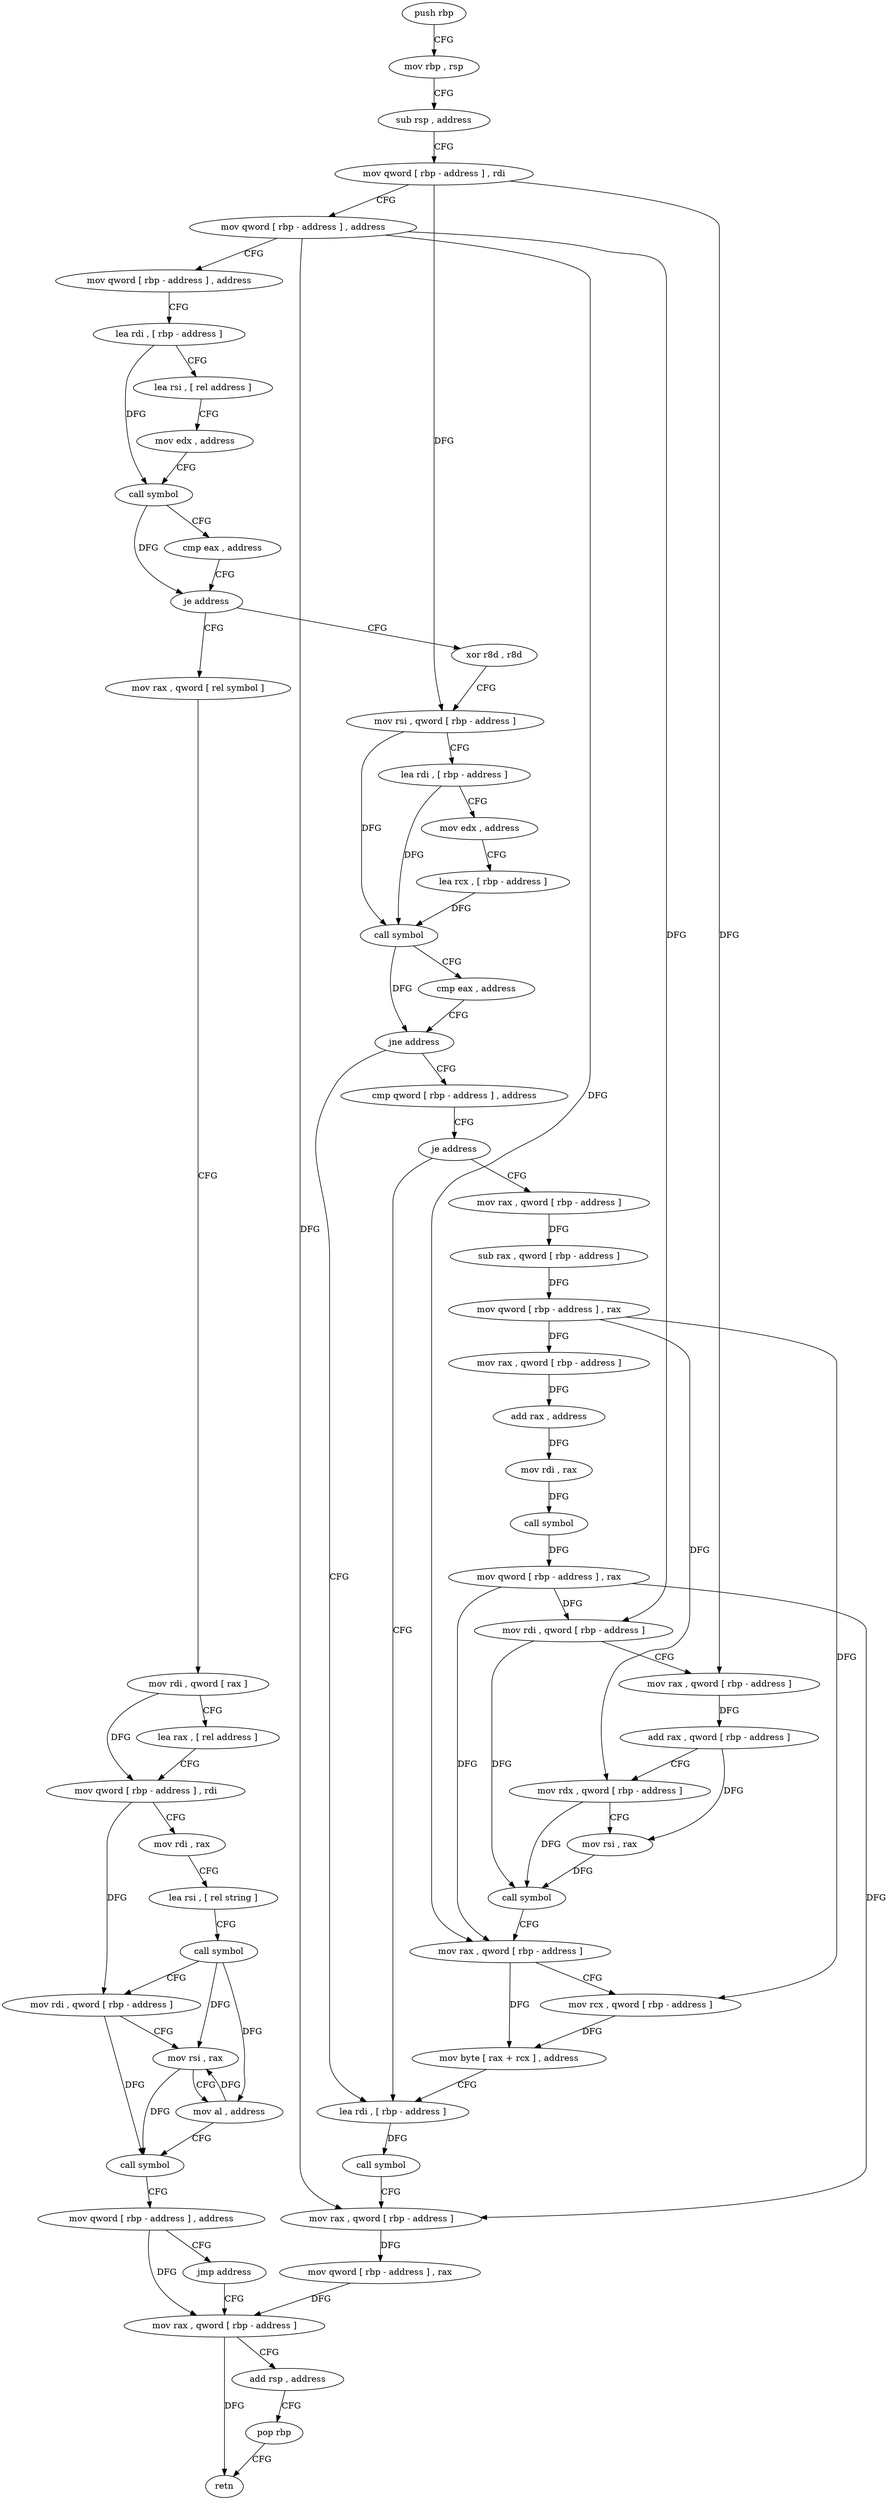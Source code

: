 digraph "func" {
"80064" [label = "push rbp" ]
"80065" [label = "mov rbp , rsp" ]
"80068" [label = "sub rsp , address" ]
"80075" [label = "mov qword [ rbp - address ] , rdi" ]
"80079" [label = "mov qword [ rbp - address ] , address" ]
"80087" [label = "mov qword [ rbp - address ] , address" ]
"80095" [label = "lea rdi , [ rbp - address ]" ]
"80099" [label = "lea rsi , [ rel address ]" ]
"80106" [label = "mov edx , address" ]
"80111" [label = "call symbol" ]
"80116" [label = "cmp eax , address" ]
"80119" [label = "je address" ]
"80188" [label = "xor r8d , r8d" ]
"80125" [label = "mov rax , qword [ rel symbol ]" ]
"80191" [label = "mov rsi , qword [ rbp - address ]" ]
"80195" [label = "lea rdi , [ rbp - address ]" ]
"80199" [label = "mov edx , address" ]
"80204" [label = "lea rcx , [ rbp - address ]" ]
"80208" [label = "call symbol" ]
"80213" [label = "cmp eax , address" ]
"80216" [label = "jne address" ]
"80303" [label = "lea rdi , [ rbp - address ]" ]
"80222" [label = "cmp qword [ rbp - address ] , address" ]
"80132" [label = "mov rdi , qword [ rax ]" ]
"80135" [label = "lea rax , [ rel address ]" ]
"80142" [label = "mov qword [ rbp - address ] , rdi" ]
"80146" [label = "mov rdi , rax" ]
"80149" [label = "lea rsi , [ rel string ]" ]
"80156" [label = "call symbol" ]
"80161" [label = "mov rdi , qword [ rbp - address ]" ]
"80165" [label = "mov rsi , rax" ]
"80168" [label = "mov al , address" ]
"80170" [label = "call symbol" ]
"80175" [label = "mov qword [ rbp - address ] , address" ]
"80183" [label = "jmp address" ]
"80320" [label = "mov rax , qword [ rbp - address ]" ]
"80307" [label = "call symbol" ]
"80312" [label = "mov rax , qword [ rbp - address ]" ]
"80316" [label = "mov qword [ rbp - address ] , rax" ]
"80227" [label = "je address" ]
"80233" [label = "mov rax , qword [ rbp - address ]" ]
"80324" [label = "add rsp , address" ]
"80331" [label = "pop rbp" ]
"80332" [label = "retn" ]
"80237" [label = "sub rax , qword [ rbp - address ]" ]
"80241" [label = "mov qword [ rbp - address ] , rax" ]
"80245" [label = "mov rax , qword [ rbp - address ]" ]
"80249" [label = "add rax , address" ]
"80255" [label = "mov rdi , rax" ]
"80258" [label = "call symbol" ]
"80263" [label = "mov qword [ rbp - address ] , rax" ]
"80267" [label = "mov rdi , qword [ rbp - address ]" ]
"80271" [label = "mov rax , qword [ rbp - address ]" ]
"80275" [label = "add rax , qword [ rbp - address ]" ]
"80279" [label = "mov rdx , qword [ rbp - address ]" ]
"80283" [label = "mov rsi , rax" ]
"80286" [label = "call symbol" ]
"80291" [label = "mov rax , qword [ rbp - address ]" ]
"80295" [label = "mov rcx , qword [ rbp - address ]" ]
"80299" [label = "mov byte [ rax + rcx ] , address" ]
"80064" -> "80065" [ label = "CFG" ]
"80065" -> "80068" [ label = "CFG" ]
"80068" -> "80075" [ label = "CFG" ]
"80075" -> "80079" [ label = "CFG" ]
"80075" -> "80191" [ label = "DFG" ]
"80075" -> "80271" [ label = "DFG" ]
"80079" -> "80087" [ label = "CFG" ]
"80079" -> "80312" [ label = "DFG" ]
"80079" -> "80267" [ label = "DFG" ]
"80079" -> "80291" [ label = "DFG" ]
"80087" -> "80095" [ label = "CFG" ]
"80095" -> "80099" [ label = "CFG" ]
"80095" -> "80111" [ label = "DFG" ]
"80099" -> "80106" [ label = "CFG" ]
"80106" -> "80111" [ label = "CFG" ]
"80111" -> "80116" [ label = "CFG" ]
"80111" -> "80119" [ label = "DFG" ]
"80116" -> "80119" [ label = "CFG" ]
"80119" -> "80188" [ label = "CFG" ]
"80119" -> "80125" [ label = "CFG" ]
"80188" -> "80191" [ label = "CFG" ]
"80125" -> "80132" [ label = "CFG" ]
"80191" -> "80195" [ label = "CFG" ]
"80191" -> "80208" [ label = "DFG" ]
"80195" -> "80199" [ label = "CFG" ]
"80195" -> "80208" [ label = "DFG" ]
"80199" -> "80204" [ label = "CFG" ]
"80204" -> "80208" [ label = "DFG" ]
"80208" -> "80213" [ label = "CFG" ]
"80208" -> "80216" [ label = "DFG" ]
"80213" -> "80216" [ label = "CFG" ]
"80216" -> "80303" [ label = "CFG" ]
"80216" -> "80222" [ label = "CFG" ]
"80303" -> "80307" [ label = "DFG" ]
"80222" -> "80227" [ label = "CFG" ]
"80132" -> "80135" [ label = "CFG" ]
"80132" -> "80142" [ label = "DFG" ]
"80135" -> "80142" [ label = "CFG" ]
"80142" -> "80146" [ label = "CFG" ]
"80142" -> "80161" [ label = "DFG" ]
"80146" -> "80149" [ label = "CFG" ]
"80149" -> "80156" [ label = "CFG" ]
"80156" -> "80161" [ label = "CFG" ]
"80156" -> "80165" [ label = "DFG" ]
"80156" -> "80168" [ label = "DFG" ]
"80161" -> "80165" [ label = "CFG" ]
"80161" -> "80170" [ label = "DFG" ]
"80165" -> "80168" [ label = "CFG" ]
"80165" -> "80170" [ label = "DFG" ]
"80168" -> "80170" [ label = "CFG" ]
"80168" -> "80165" [ label = "DFG" ]
"80170" -> "80175" [ label = "CFG" ]
"80175" -> "80183" [ label = "CFG" ]
"80175" -> "80320" [ label = "DFG" ]
"80183" -> "80320" [ label = "CFG" ]
"80320" -> "80324" [ label = "CFG" ]
"80320" -> "80332" [ label = "DFG" ]
"80307" -> "80312" [ label = "CFG" ]
"80312" -> "80316" [ label = "DFG" ]
"80316" -> "80320" [ label = "DFG" ]
"80227" -> "80303" [ label = "CFG" ]
"80227" -> "80233" [ label = "CFG" ]
"80233" -> "80237" [ label = "DFG" ]
"80324" -> "80331" [ label = "CFG" ]
"80331" -> "80332" [ label = "CFG" ]
"80237" -> "80241" [ label = "DFG" ]
"80241" -> "80245" [ label = "DFG" ]
"80241" -> "80279" [ label = "DFG" ]
"80241" -> "80295" [ label = "DFG" ]
"80245" -> "80249" [ label = "DFG" ]
"80249" -> "80255" [ label = "DFG" ]
"80255" -> "80258" [ label = "DFG" ]
"80258" -> "80263" [ label = "DFG" ]
"80263" -> "80267" [ label = "DFG" ]
"80263" -> "80312" [ label = "DFG" ]
"80263" -> "80291" [ label = "DFG" ]
"80267" -> "80271" [ label = "CFG" ]
"80267" -> "80286" [ label = "DFG" ]
"80271" -> "80275" [ label = "DFG" ]
"80275" -> "80279" [ label = "CFG" ]
"80275" -> "80283" [ label = "DFG" ]
"80279" -> "80283" [ label = "CFG" ]
"80279" -> "80286" [ label = "DFG" ]
"80283" -> "80286" [ label = "DFG" ]
"80286" -> "80291" [ label = "CFG" ]
"80291" -> "80295" [ label = "CFG" ]
"80291" -> "80299" [ label = "DFG" ]
"80295" -> "80299" [ label = "DFG" ]
"80299" -> "80303" [ label = "CFG" ]
}
